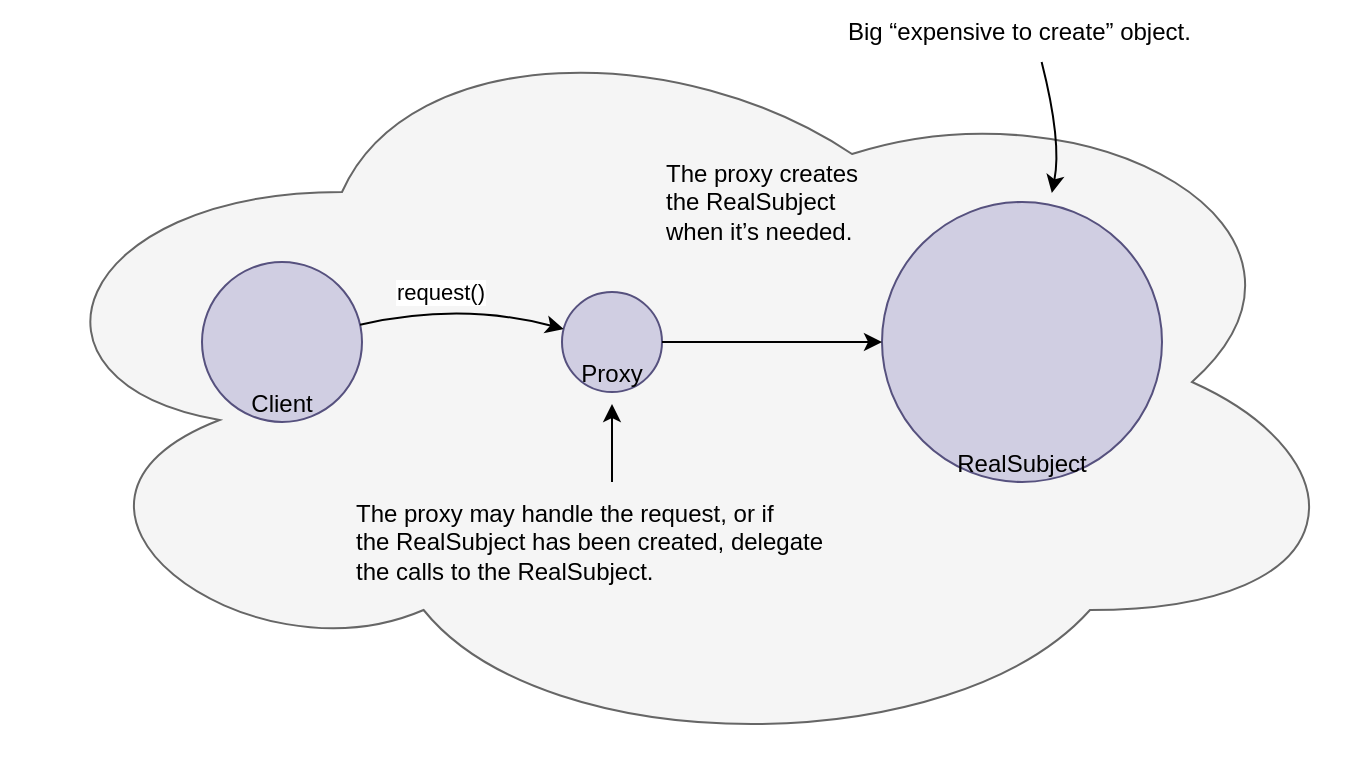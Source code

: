 <mxfile version="20.7.4" type="device"><diagram id="ahAyE9eUKxN_0jiChCt0" name="Sayfa -1"><mxGraphModel dx="539" dy="984" grid="1" gridSize="10" guides="1" tooltips="1" connect="1" arrows="1" fold="1" page="1" pageScale="1" pageWidth="827" pageHeight="1169" math="0" shadow="0"><root><mxCell id="0"/><mxCell id="1" parent="0"/><mxCell id="b21dmlUQUdxdEz-tWpcz-13" value="" style="ellipse;shape=cloud;whiteSpace=wrap;html=1;fillColor=#f5f5f5;fontColor=#333333;strokeColor=#666666;" vertex="1" parent="1"><mxGeometry x="40" y="330" width="680" height="380" as="geometry"/></mxCell><mxCell id="b21dmlUQUdxdEz-tWpcz-1" value="Client" style="ellipse;whiteSpace=wrap;html=1;aspect=fixed;fillColor=#d0cee2;strokeColor=#56517e;verticalAlign=bottom;" vertex="1" parent="1"><mxGeometry x="140" y="460" width="80" height="80" as="geometry"/></mxCell><mxCell id="b21dmlUQUdxdEz-tWpcz-2" value="Proxy" style="ellipse;whiteSpace=wrap;html=1;aspect=fixed;fillColor=#d0cee2;strokeColor=#56517e;verticalAlign=bottom;" vertex="1" parent="1"><mxGeometry x="320" y="475" width="50" height="50" as="geometry"/></mxCell><mxCell id="b21dmlUQUdxdEz-tWpcz-3" value="RealSubject" style="ellipse;whiteSpace=wrap;html=1;aspect=fixed;fillColor=#d0cee2;strokeColor=#56517e;verticalAlign=bottom;" vertex="1" parent="1"><mxGeometry x="480" y="430" width="140" height="140" as="geometry"/></mxCell><mxCell id="b21dmlUQUdxdEz-tWpcz-4" value="" style="endArrow=classic;html=1;rounded=0;" edge="1" parent="1" source="b21dmlUQUdxdEz-tWpcz-2" target="b21dmlUQUdxdEz-tWpcz-3"><mxGeometry width="50" height="50" relative="1" as="geometry"><mxPoint x="220" y="610" as="sourcePoint"/><mxPoint x="270" y="560" as="targetPoint"/></mxGeometry></mxCell><mxCell id="b21dmlUQUdxdEz-tWpcz-5" value="" style="endArrow=classic;html=1;curved=1;" edge="1" parent="1" source="b21dmlUQUdxdEz-tWpcz-1" target="b21dmlUQUdxdEz-tWpcz-2"><mxGeometry width="50" height="50" relative="1" as="geometry"><mxPoint x="240" y="660" as="sourcePoint"/><mxPoint x="290" y="610" as="targetPoint"/><Array as="points"><mxPoint x="270" y="480"/></Array></mxGeometry></mxCell><mxCell id="b21dmlUQUdxdEz-tWpcz-6" value="request()" style="edgeLabel;html=1;align=center;verticalAlign=middle;resizable=0;points=[];" vertex="1" connectable="0" parent="b21dmlUQUdxdEz-tWpcz-5"><mxGeometry x="-0.274" y="-6" relative="1" as="geometry"><mxPoint x="1" y="-14" as="offset"/></mxGeometry></mxCell><mxCell id="b21dmlUQUdxdEz-tWpcz-7" value="&lt;div&gt;The proxy may handle the request, or if&lt;/div&gt;&lt;div&gt;the RealSubject has been created, delegate&lt;/div&gt;&lt;div&gt;the calls to the RealSubject.&lt;/div&gt;" style="text;html=1;align=left;verticalAlign=middle;resizable=0;points=[];autosize=1;strokeColor=none;fillColor=none;" vertex="1" parent="1"><mxGeometry x="215" y="570" width="260" height="60" as="geometry"/></mxCell><mxCell id="b21dmlUQUdxdEz-tWpcz-8" value="" style="endArrow=classic;html=1;curved=1;spacingTop=0;targetPerimeterSpacing=6;" edge="1" parent="1" source="b21dmlUQUdxdEz-tWpcz-7" target="b21dmlUQUdxdEz-tWpcz-2"><mxGeometry width="50" height="50" relative="1" as="geometry"><mxPoint x="320" y="740" as="sourcePoint"/><mxPoint x="370" y="690" as="targetPoint"/></mxGeometry></mxCell><mxCell id="b21dmlUQUdxdEz-tWpcz-9" value="&lt;div&gt;The proxy creates&lt;/div&gt;&lt;div&gt;the RealSubject&lt;/div&gt;&lt;div&gt;when it’s needed.&lt;/div&gt;" style="text;html=1;align=left;verticalAlign=middle;resizable=0;points=[];autosize=1;strokeColor=none;fillColor=none;" vertex="1" parent="1"><mxGeometry x="370" y="400" width="120" height="60" as="geometry"/></mxCell><mxCell id="b21dmlUQUdxdEz-tWpcz-10" value="Big “expensive to create” object." style="text;html=1;align=left;verticalAlign=middle;resizable=0;points=[];autosize=1;strokeColor=none;fillColor=none;" vertex="1" parent="1"><mxGeometry x="461" y="330" width="190" height="30" as="geometry"/></mxCell><mxCell id="b21dmlUQUdxdEz-tWpcz-11" value="" style="endArrow=classic;html=1;targetPerimeterSpacing=6;curved=1;" edge="1" parent="1" source="b21dmlUQUdxdEz-tWpcz-10" target="b21dmlUQUdxdEz-tWpcz-3"><mxGeometry width="50" height="50" relative="1" as="geometry"><mxPoint x="420" y="320" as="sourcePoint"/><mxPoint x="470" y="270" as="targetPoint"/><Array as="points"><mxPoint x="570" y="400"/></Array></mxGeometry></mxCell></root></mxGraphModel></diagram></mxfile>
